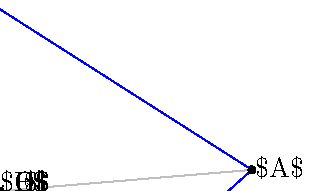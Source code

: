 \documentclass{standalone}
\usepackage{luamplib}
\begin{document}
\mplibtextextlabel{enable}
\begin{mplibcode}
def equilateral_triangle_point(expr a, b) = 
  a rotatedabout(b, 60) 
enddef;
def beyond(expr z, o) = 
  z scaled (1+o/abs(z)) 
enddef;
beginfig(1);
  randomseed := 543.01811;
  z1 = 91 dir (  0 + 18 normaldeviate);
  z2 = 92 dir (120 + 18 normaldeviate);
  z3 = 93 dir (240 + 18 normaldeviate);

  z4 = equilateral_triangle_point(z1, z2);
  z5 = equilateral_triangle_point(z2, z3);
  z6 = equilateral_triangle_point(z3, z1);

  z7 = 1/3(z1 + z2 + z4);
  z8 = 1/3(z2 + z3 + z5);
  z9 = 1/3(z3 + z1 + z6);

  draw z1--z2--z3--cycle withcolor blue;
  draw z1--z4--z2--z5--z3--z6--cycle withcolor 3/4;
  draw z7--z8--z9--cycle withcolor 2/3 red;

  for i=1 upto 9:
    draw z[i] withpen pencircle scaled dotlabeldiam;
    label("$" & char (64+i) & "$", beyond(z[i], 10));
  endfor

  label.bot("\textsc{Napoleon's Theorem}", 
    point 1/2 of bbox currentpicture);
endfig;
\end{mplibcode}
\end{document}

